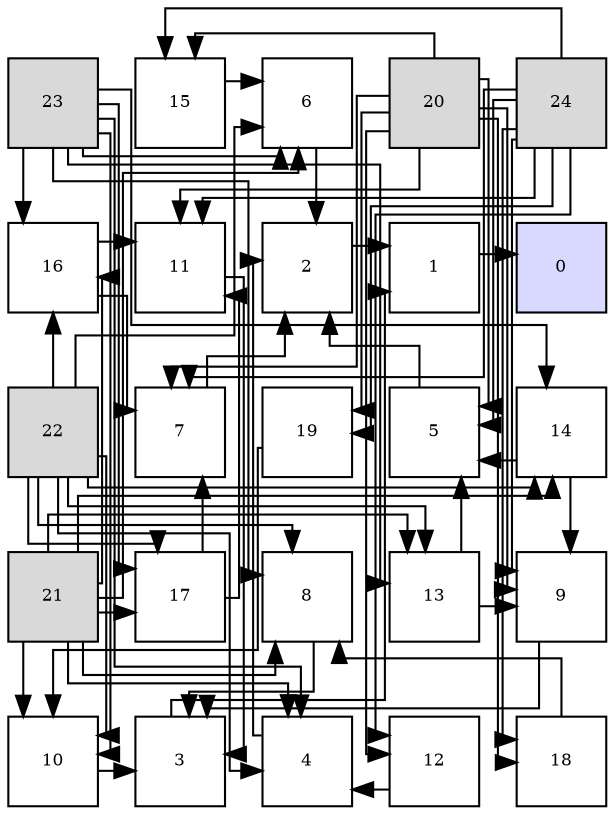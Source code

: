 digraph layout{
 rankdir=TB;
 splines=ortho;
 node [style=filled shape=square fixedsize=true width=0.6];
0[label="23", fontsize=8, fillcolor="#d9d9d9"];
1[label="15", fontsize=8, fillcolor="#ffffff"];
2[label="6", fontsize=8, fillcolor="#ffffff"];
3[label="20", fontsize=8, fillcolor="#d9d9d9"];
4[label="24", fontsize=8, fillcolor="#d9d9d9"];
5[label="16", fontsize=8, fillcolor="#ffffff"];
6[label="11", fontsize=8, fillcolor="#ffffff"];
7[label="2", fontsize=8, fillcolor="#ffffff"];
8[label="1", fontsize=8, fillcolor="#ffffff"];
9[label="0", fontsize=8, fillcolor="#d9d9ff"];
10[label="22", fontsize=8, fillcolor="#d9d9d9"];
11[label="7", fontsize=8, fillcolor="#ffffff"];
12[label="19", fontsize=8, fillcolor="#ffffff"];
13[label="5", fontsize=8, fillcolor="#ffffff"];
14[label="14", fontsize=8, fillcolor="#ffffff"];
15[label="21", fontsize=8, fillcolor="#d9d9d9"];
16[label="17", fontsize=8, fillcolor="#ffffff"];
17[label="8", fontsize=8, fillcolor="#ffffff"];
18[label="13", fontsize=8, fillcolor="#ffffff"];
19[label="9", fontsize=8, fillcolor="#ffffff"];
20[label="10", fontsize=8, fillcolor="#ffffff"];
21[label="3", fontsize=8, fillcolor="#ffffff"];
22[label="4", fontsize=8, fillcolor="#ffffff"];
23[label="12", fontsize=8, fillcolor="#ffffff"];
24[label="18", fontsize=8, fillcolor="#ffffff"];
edge [constraint=false, style=vis];8 -> 9;
7 -> 8;
21 -> 8;
22 -> 7;
13 -> 7;
2 -> 7;
11 -> 7;
17 -> 21;
19 -> 21;
20 -> 21;
6 -> 21;
23 -> 22;
15 -> 22;
10 -> 22;
0 -> 22;
18 -> 13;
14 -> 13;
3 -> 13;
4 -> 13;
1 -> 2;
15 -> 2;
10 -> 2;
0 -> 2;
5 -> 11;
16 -> 11;
3 -> 11;
4 -> 11;
24 -> 17;
15 -> 17;
10 -> 17;
0 -> 17;
18 -> 19;
14 -> 19;
3 -> 19;
4 -> 19;
12 -> 20;
15 -> 20;
10 -> 20;
0 -> 20;
5 -> 6;
16 -> 6;
3 -> 6;
4 -> 6;
3 -> 23;
4 -> 23;
15 -> 18;
10 -> 18;
0 -> 18;
15 -> 14;
10 -> 14;
0 -> 14;
3 -> 1;
4 -> 1;
15 -> 5;
10 -> 5;
0 -> 5;
15 -> 16;
10 -> 16;
0 -> 16;
3 -> 24;
4 -> 24;
3 -> 12;
4 -> 12;
edge [constraint=true, style=invis];
0 -> 5 -> 10 -> 15 -> 20;
1 -> 6 -> 11 -> 16 -> 21;
2 -> 7 -> 12 -> 17 -> 22;
3 -> 8 -> 13 -> 18 -> 23;
4 -> 9 -> 14 -> 19 -> 24;
rank = same {0 -> 1 -> 2 -> 3 -> 4};
rank = same {5 -> 6 -> 7 -> 8 -> 9};
rank = same {10 -> 11 -> 12 -> 13 -> 14};
rank = same {15 -> 16 -> 17 -> 18 -> 19};
rank = same {20 -> 21 -> 22 -> 23 -> 24};
}